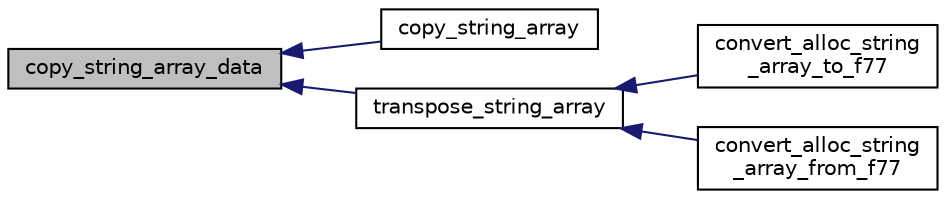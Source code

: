 digraph "copy_string_array_data"
{
  edge [fontname="Helvetica",fontsize="10",labelfontname="Helvetica",labelfontsize="10"];
  node [fontname="Helvetica",fontsize="10",shape=record];
  rankdir="LR";
  Node80 [label="copy_string_array_data",height=0.2,width=0.4,color="black", fillcolor="grey75", style="filled", fontcolor="black"];
  Node80 -> Node81 [dir="back",color="midnightblue",fontsize="10",style="solid",fontname="Helvetica"];
  Node81 [label="copy_string_array",height=0.2,width=0.4,color="black", fillcolor="white", style="filled",URL="$d3/d21/string__array_8h.html#ac6390f545bd84c99190f8896ddaa51bd"];
  Node80 -> Node82 [dir="back",color="midnightblue",fontsize="10",style="solid",fontname="Helvetica"];
  Node82 [label="transpose_string_array",height=0.2,width=0.4,color="black", fillcolor="white", style="filled",URL="$d3/d21/string__array_8h.html#a4765707b3f534e3ce782aa6b1add39ba"];
  Node82 -> Node83 [dir="back",color="midnightblue",fontsize="10",style="solid",fontname="Helvetica"];
  Node83 [label="convert_alloc_string\l_array_to_f77",height=0.2,width=0.4,color="black", fillcolor="white", style="filled",URL="$d3/d21/string__array_8h.html#a40804d476d77b513116b3c7625e7bbdd"];
  Node82 -> Node84 [dir="back",color="midnightblue",fontsize="10",style="solid",fontname="Helvetica"];
  Node84 [label="convert_alloc_string\l_array_from_f77",height=0.2,width=0.4,color="black", fillcolor="white", style="filled",URL="$d3/d21/string__array_8h.html#a6188a50daacf181b3547686725649c18"];
}
